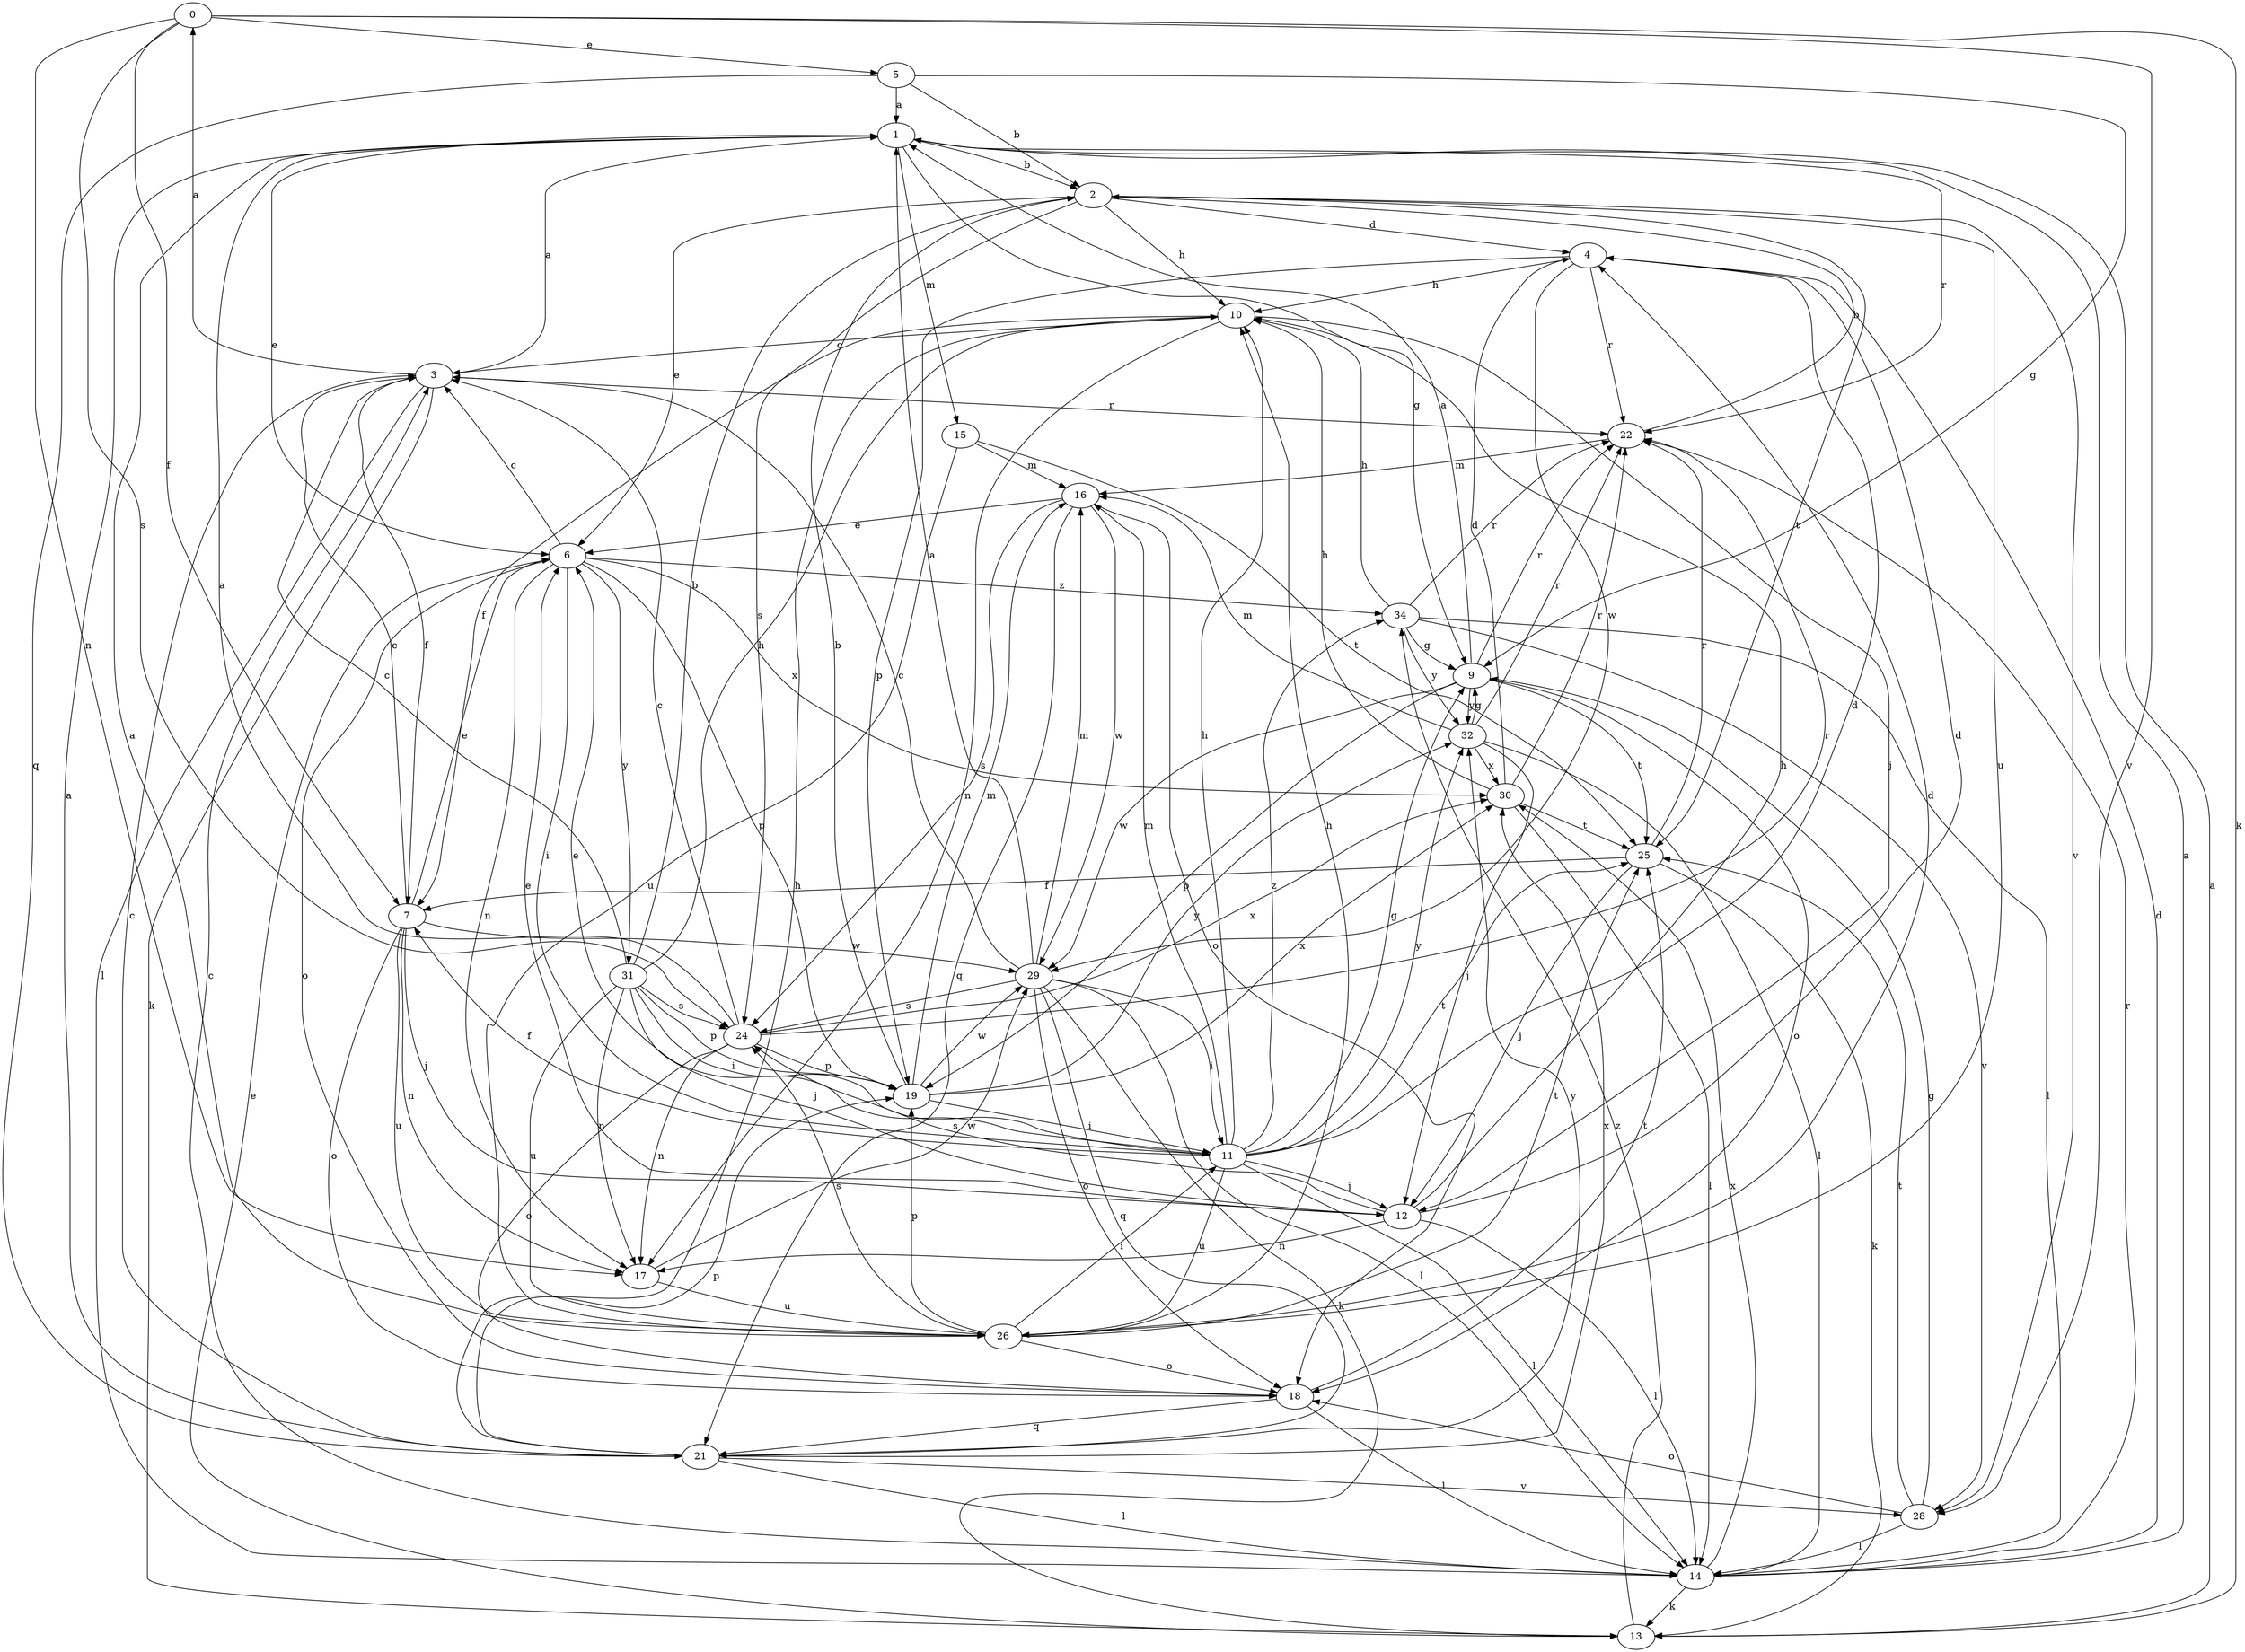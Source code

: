 strict digraph  {
0;
1;
2;
3;
4;
5;
6;
7;
9;
10;
11;
12;
13;
14;
15;
16;
17;
18;
19;
21;
22;
24;
25;
26;
28;
29;
30;
31;
32;
34;
0 -> 5  [label=e];
0 -> 7  [label=f];
0 -> 13  [label=k];
0 -> 17  [label=n];
0 -> 24  [label=s];
0 -> 28  [label=v];
1 -> 2  [label=b];
1 -> 6  [label=e];
1 -> 9  [label=g];
1 -> 15  [label=m];
1 -> 22  [label=r];
2 -> 4  [label=d];
2 -> 6  [label=e];
2 -> 10  [label=h];
2 -> 24  [label=s];
2 -> 25  [label=t];
2 -> 26  [label=u];
2 -> 28  [label=v];
3 -> 0  [label=a];
3 -> 1  [label=a];
3 -> 7  [label=f];
3 -> 13  [label=k];
3 -> 14  [label=l];
3 -> 22  [label=r];
4 -> 10  [label=h];
4 -> 19  [label=p];
4 -> 22  [label=r];
4 -> 29  [label=w];
5 -> 1  [label=a];
5 -> 2  [label=b];
5 -> 9  [label=g];
5 -> 21  [label=q];
6 -> 3  [label=c];
6 -> 11  [label=i];
6 -> 17  [label=n];
6 -> 18  [label=o];
6 -> 19  [label=p];
6 -> 30  [label=x];
6 -> 31  [label=y];
6 -> 34  [label=z];
7 -> 3  [label=c];
7 -> 6  [label=e];
7 -> 12  [label=j];
7 -> 17  [label=n];
7 -> 18  [label=o];
7 -> 26  [label=u];
7 -> 29  [label=w];
9 -> 1  [label=a];
9 -> 18  [label=o];
9 -> 19  [label=p];
9 -> 22  [label=r];
9 -> 25  [label=t];
9 -> 29  [label=w];
9 -> 32  [label=y];
10 -> 3  [label=c];
10 -> 7  [label=f];
10 -> 12  [label=j];
10 -> 17  [label=n];
11 -> 4  [label=d];
11 -> 6  [label=e];
11 -> 7  [label=f];
11 -> 9  [label=g];
11 -> 10  [label=h];
11 -> 12  [label=j];
11 -> 14  [label=l];
11 -> 16  [label=m];
11 -> 25  [label=t];
11 -> 26  [label=u];
11 -> 32  [label=y];
11 -> 34  [label=z];
12 -> 4  [label=d];
12 -> 6  [label=e];
12 -> 10  [label=h];
12 -> 14  [label=l];
12 -> 17  [label=n];
12 -> 24  [label=s];
13 -> 1  [label=a];
13 -> 6  [label=e];
13 -> 34  [label=z];
14 -> 1  [label=a];
14 -> 3  [label=c];
14 -> 4  [label=d];
14 -> 13  [label=k];
14 -> 22  [label=r];
14 -> 30  [label=x];
15 -> 16  [label=m];
15 -> 25  [label=t];
15 -> 26  [label=u];
16 -> 6  [label=e];
16 -> 18  [label=o];
16 -> 21  [label=q];
16 -> 24  [label=s];
16 -> 29  [label=w];
17 -> 26  [label=u];
17 -> 29  [label=w];
18 -> 14  [label=l];
18 -> 21  [label=q];
18 -> 25  [label=t];
19 -> 2  [label=b];
19 -> 11  [label=i];
19 -> 16  [label=m];
19 -> 29  [label=w];
19 -> 30  [label=x];
19 -> 32  [label=y];
21 -> 1  [label=a];
21 -> 3  [label=c];
21 -> 10  [label=h];
21 -> 14  [label=l];
21 -> 19  [label=p];
21 -> 28  [label=v];
21 -> 30  [label=x];
21 -> 32  [label=y];
22 -> 2  [label=b];
22 -> 16  [label=m];
24 -> 1  [label=a];
24 -> 3  [label=c];
24 -> 17  [label=n];
24 -> 18  [label=o];
24 -> 19  [label=p];
24 -> 22  [label=r];
24 -> 30  [label=x];
25 -> 7  [label=f];
25 -> 12  [label=j];
25 -> 13  [label=k];
25 -> 22  [label=r];
26 -> 1  [label=a];
26 -> 4  [label=d];
26 -> 10  [label=h];
26 -> 11  [label=i];
26 -> 18  [label=o];
26 -> 19  [label=p];
26 -> 24  [label=s];
26 -> 25  [label=t];
28 -> 9  [label=g];
28 -> 14  [label=l];
28 -> 18  [label=o];
28 -> 25  [label=t];
29 -> 1  [label=a];
29 -> 3  [label=c];
29 -> 11  [label=i];
29 -> 13  [label=k];
29 -> 14  [label=l];
29 -> 16  [label=m];
29 -> 18  [label=o];
29 -> 21  [label=q];
29 -> 24  [label=s];
30 -> 4  [label=d];
30 -> 10  [label=h];
30 -> 14  [label=l];
30 -> 22  [label=r];
30 -> 25  [label=t];
31 -> 2  [label=b];
31 -> 3  [label=c];
31 -> 10  [label=h];
31 -> 11  [label=i];
31 -> 12  [label=j];
31 -> 17  [label=n];
31 -> 19  [label=p];
31 -> 24  [label=s];
31 -> 26  [label=u];
32 -> 9  [label=g];
32 -> 12  [label=j];
32 -> 14  [label=l];
32 -> 16  [label=m];
32 -> 22  [label=r];
32 -> 30  [label=x];
34 -> 9  [label=g];
34 -> 10  [label=h];
34 -> 14  [label=l];
34 -> 22  [label=r];
34 -> 28  [label=v];
34 -> 32  [label=y];
}
